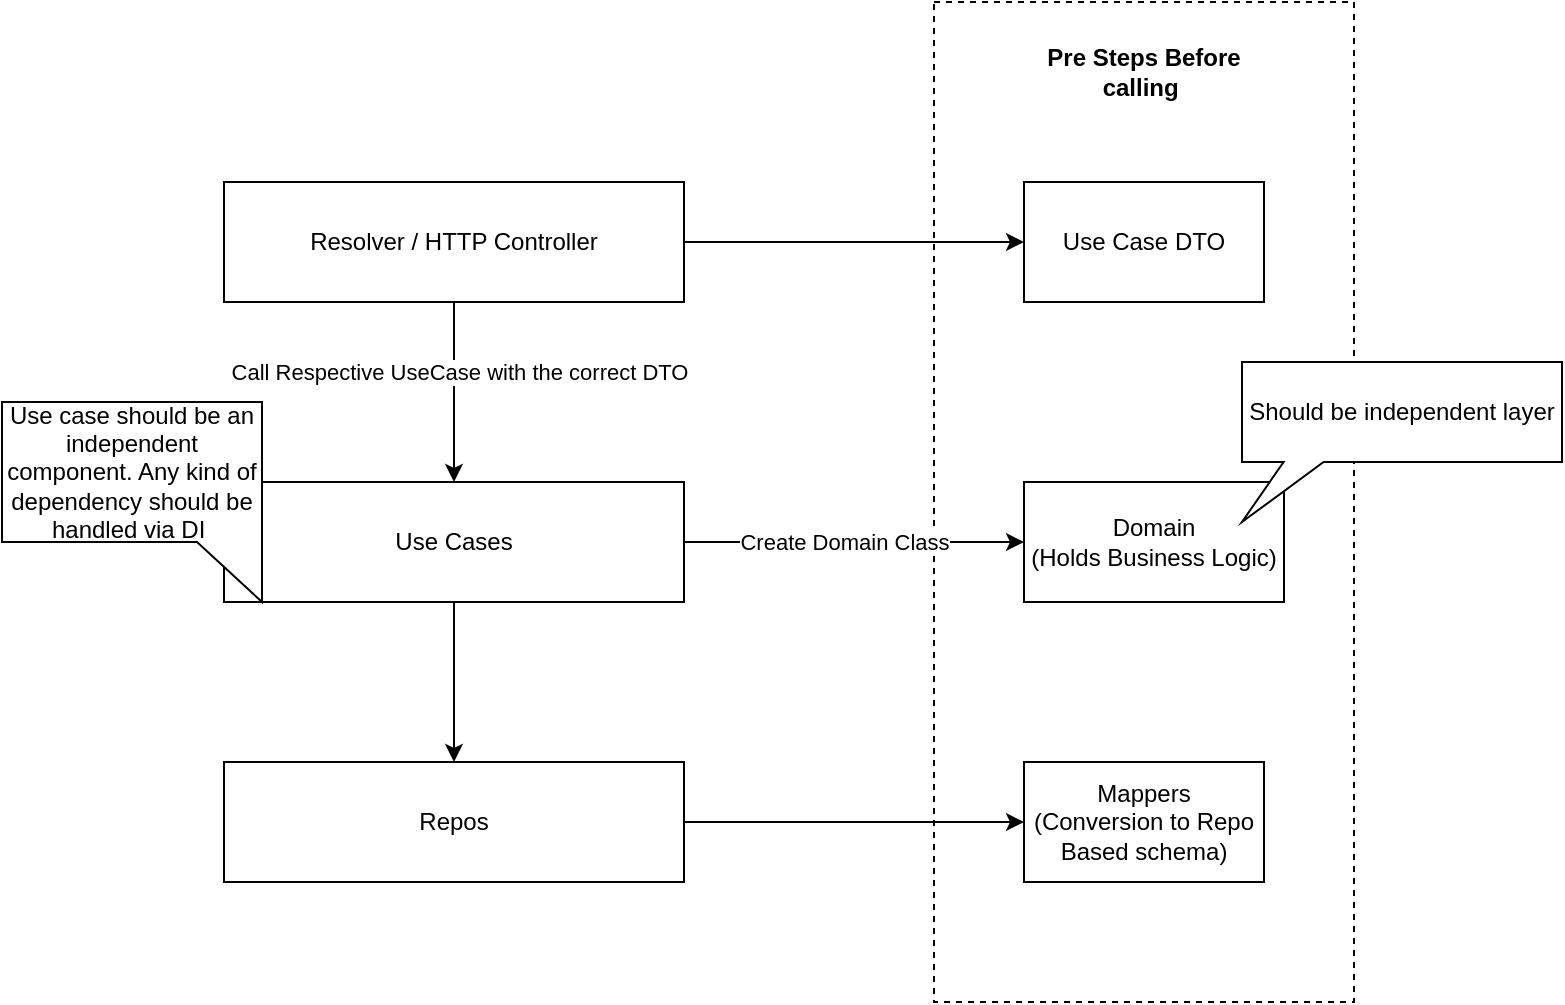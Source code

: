 <mxfile version="19.0.3" type="device"><diagram id="C5RBs43oDa-KdzZeNtuy" name="Page-1"><mxGraphModel dx="1106" dy="826" grid="1" gridSize="10" guides="1" tooltips="1" connect="1" arrows="1" fold="1" page="1" pageScale="1" pageWidth="827" pageHeight="1169" math="0" shadow="0"><root><mxCell id="WIyWlLk6GJQsqaUBKTNV-0"/><mxCell id="WIyWlLk6GJQsqaUBKTNV-1" parent="WIyWlLk6GJQsqaUBKTNV-0"/><mxCell id="O32mdL0tnx5mj_6KUWLs-16" value="" style="rounded=0;whiteSpace=wrap;html=1;dashed=1;" vertex="1" parent="WIyWlLk6GJQsqaUBKTNV-1"><mxGeometry x="486" y="30" width="210" height="500" as="geometry"/></mxCell><mxCell id="O32mdL0tnx5mj_6KUWLs-2" value="" style="edgeStyle=orthogonalEdgeStyle;rounded=0;orthogonalLoop=1;jettySize=auto;html=1;" edge="1" parent="WIyWlLk6GJQsqaUBKTNV-1" source="O32mdL0tnx5mj_6KUWLs-0" target="O32mdL0tnx5mj_6KUWLs-1"><mxGeometry relative="1" as="geometry"/></mxCell><mxCell id="O32mdL0tnx5mj_6KUWLs-10" value="&amp;nbsp;Call Respective UseCase with the correct DTO" style="edgeLabel;html=1;align=center;verticalAlign=middle;resizable=0;points=[];" vertex="1" connectable="0" parent="O32mdL0tnx5mj_6KUWLs-2"><mxGeometry x="-0.233" y="1" relative="1" as="geometry"><mxPoint as="offset"/></mxGeometry></mxCell><mxCell id="O32mdL0tnx5mj_6KUWLs-12" value="" style="edgeStyle=orthogonalEdgeStyle;rounded=0;orthogonalLoop=1;jettySize=auto;html=1;" edge="1" parent="WIyWlLk6GJQsqaUBKTNV-1" source="O32mdL0tnx5mj_6KUWLs-0" target="O32mdL0tnx5mj_6KUWLs-11"><mxGeometry relative="1" as="geometry"/></mxCell><mxCell id="O32mdL0tnx5mj_6KUWLs-0" value="Resolver / HTTP Controller" style="rounded=0;whiteSpace=wrap;html=1;" vertex="1" parent="WIyWlLk6GJQsqaUBKTNV-1"><mxGeometry x="131" y="120" width="230" height="60" as="geometry"/></mxCell><mxCell id="O32mdL0tnx5mj_6KUWLs-5" value="" style="edgeStyle=orthogonalEdgeStyle;rounded=0;orthogonalLoop=1;jettySize=auto;html=1;" edge="1" parent="WIyWlLk6GJQsqaUBKTNV-1" source="O32mdL0tnx5mj_6KUWLs-1" target="O32mdL0tnx5mj_6KUWLs-4"><mxGeometry relative="1" as="geometry"/></mxCell><mxCell id="O32mdL0tnx5mj_6KUWLs-7" value="" style="edgeStyle=orthogonalEdgeStyle;rounded=0;orthogonalLoop=1;jettySize=auto;html=1;" edge="1" parent="WIyWlLk6GJQsqaUBKTNV-1" source="O32mdL0tnx5mj_6KUWLs-1" target="O32mdL0tnx5mj_6KUWLs-6"><mxGeometry relative="1" as="geometry"/></mxCell><mxCell id="O32mdL0tnx5mj_6KUWLs-8" value="Create Domain Class" style="edgeLabel;html=1;align=center;verticalAlign=middle;resizable=0;points=[];" vertex="1" connectable="0" parent="O32mdL0tnx5mj_6KUWLs-7"><mxGeometry x="-0.422" y="3" relative="1" as="geometry"><mxPoint x="31" y="3" as="offset"/></mxGeometry></mxCell><mxCell id="O32mdL0tnx5mj_6KUWLs-1" value="Use Cases" style="whiteSpace=wrap;html=1;rounded=0;" vertex="1" parent="WIyWlLk6GJQsqaUBKTNV-1"><mxGeometry x="131" y="270" width="230" height="60" as="geometry"/></mxCell><mxCell id="O32mdL0tnx5mj_6KUWLs-18" value="" style="edgeStyle=orthogonalEdgeStyle;rounded=0;orthogonalLoop=1;jettySize=auto;html=1;" edge="1" parent="WIyWlLk6GJQsqaUBKTNV-1" source="O32mdL0tnx5mj_6KUWLs-4" target="O32mdL0tnx5mj_6KUWLs-17"><mxGeometry relative="1" as="geometry"/></mxCell><mxCell id="O32mdL0tnx5mj_6KUWLs-4" value="Repos" style="whiteSpace=wrap;html=1;rounded=0;" vertex="1" parent="WIyWlLk6GJQsqaUBKTNV-1"><mxGeometry x="131" y="410" width="230" height="60" as="geometry"/></mxCell><mxCell id="O32mdL0tnx5mj_6KUWLs-6" value="Domain&lt;br&gt;(Holds Business Logic)" style="whiteSpace=wrap;html=1;rounded=0;" vertex="1" parent="WIyWlLk6GJQsqaUBKTNV-1"><mxGeometry x="531" y="270" width="130" height="60" as="geometry"/></mxCell><mxCell id="O32mdL0tnx5mj_6KUWLs-11" value="Use Case DTO" style="whiteSpace=wrap;html=1;rounded=0;" vertex="1" parent="WIyWlLk6GJQsqaUBKTNV-1"><mxGeometry x="531" y="120" width="120" height="60" as="geometry"/></mxCell><mxCell id="O32mdL0tnx5mj_6KUWLs-14" value="&lt;b&gt;Pre Steps Before calling&amp;nbsp;&lt;/b&gt;" style="text;html=1;strokeColor=none;fillColor=none;align=center;verticalAlign=middle;whiteSpace=wrap;rounded=0;" vertex="1" parent="WIyWlLk6GJQsqaUBKTNV-1"><mxGeometry x="531" y="50" width="120" height="30" as="geometry"/></mxCell><mxCell id="O32mdL0tnx5mj_6KUWLs-17" value="Mappers&lt;br&gt;(Conversion to Repo Based schema)" style="whiteSpace=wrap;html=1;rounded=0;" vertex="1" parent="WIyWlLk6GJQsqaUBKTNV-1"><mxGeometry x="531" y="410" width="120" height="60" as="geometry"/></mxCell><mxCell id="O32mdL0tnx5mj_6KUWLs-20" value="Use case should be an independent component. Any kind of dependency should be handled via DI&amp;nbsp;" style="shape=callout;whiteSpace=wrap;html=1;perimeter=calloutPerimeter;position2=1;base=50;size=30;position=0.75;" vertex="1" parent="WIyWlLk6GJQsqaUBKTNV-1"><mxGeometry x="20" y="230" width="130" height="100" as="geometry"/></mxCell><mxCell id="O32mdL0tnx5mj_6KUWLs-24" value="Should be independent layer" style="shape=callout;whiteSpace=wrap;html=1;perimeter=calloutPerimeter;size=30;position=0.13;position2=0;" vertex="1" parent="WIyWlLk6GJQsqaUBKTNV-1"><mxGeometry x="640" y="210" width="160" height="80" as="geometry"/></mxCell></root></mxGraphModel></diagram></mxfile>